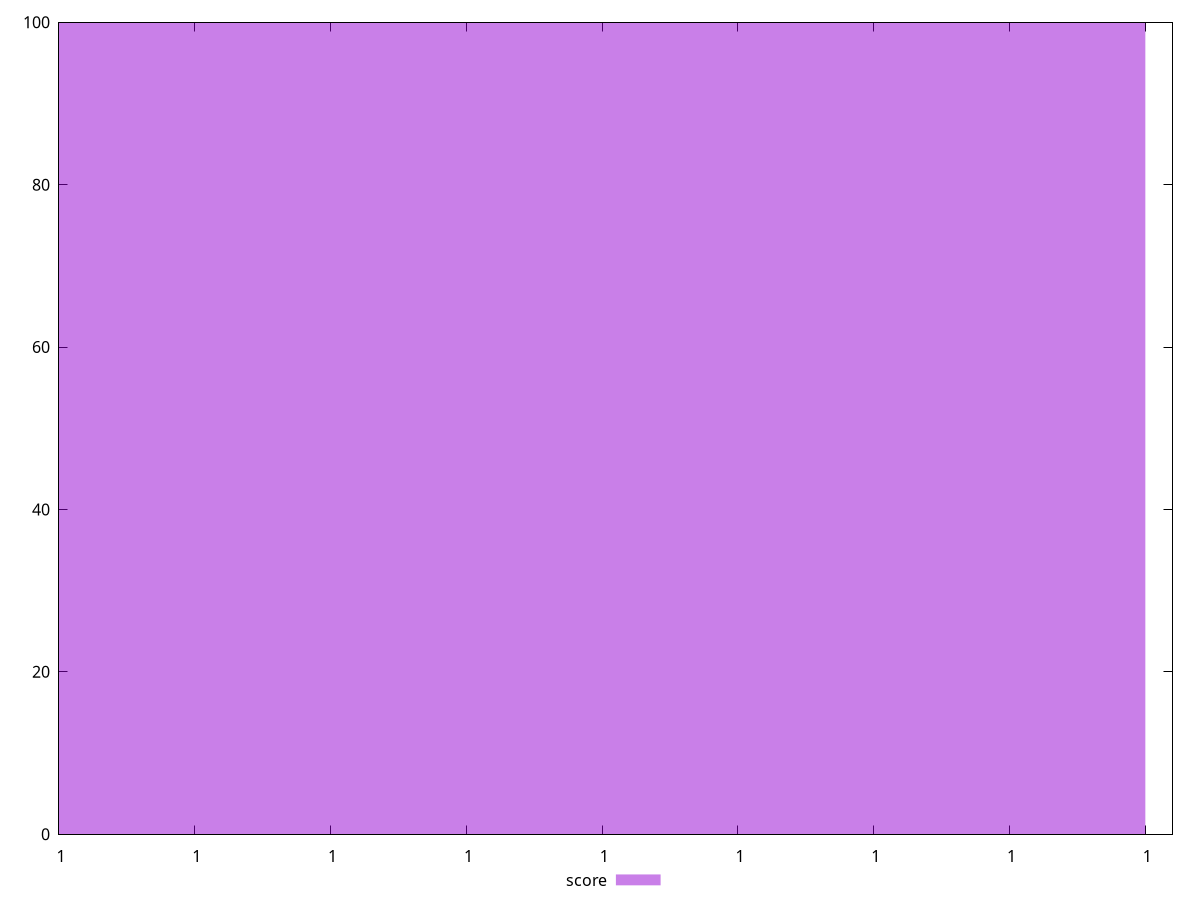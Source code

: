 reset
set terminal svg size 640, 490 enhanced background rgb 'white'
set output "reprap/max-potential-fid/samples/empty/score/histogram.svg"

$score <<EOF
0.9999999641342963 100
EOF

set key outside below
set boxwidth 4.3856027704339354e-15
set yrange [0:100]
set style fill transparent solid 0.5 noborder

plot \
  $score title "score" with boxes, \


reset